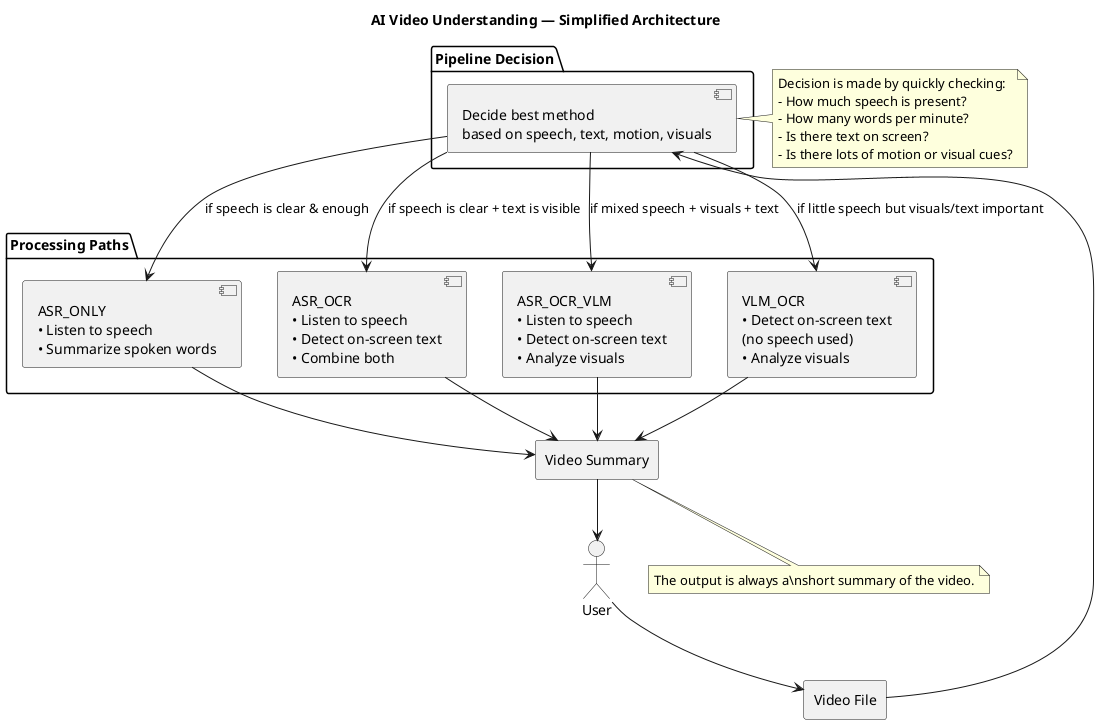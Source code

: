@startuml
title AI Video Understanding — Simplified Architecture

actor User
rectangle "Video File" as Video
rectangle "Video Summary" as Summary

package "Pipeline Decision" {
  [Decide best method\nbased on speech, text, motion, visuals] as Decide
}

package "Processing Paths" {
  [ASR_ONLY\n• Listen to speech\n• Summarize spoken words] as ASR_ONLY
  [ASR_OCR\n• Listen to speech\n• Detect on-screen text\n• Combine both] as ASR_OCR
  [ASR_OCR_VLM\n• Listen to speech\n• Detect on-screen text\n• Analyze visuals] as ASR_OCR_VLM
  [VLM_OCR\n• Detect on-screen text\n(no speech used)\n• Analyze visuals]  as VLM_OCR
}

User --> Video
Video --> Decide
Decide --> ASR_ONLY : if speech is clear & enough
Decide --> ASR_OCR : if speech is clear + text is visible
Decide --> ASR_OCR_VLM : if mixed speech + visuals + text
Decide --> VLM_OCR : if little speech but visuals/text important

ASR_ONLY --> Summary
ASR_OCR --> Summary
ASR_OCR_VLM --> Summary
VLM_OCR --> Summary
Summary --> User

note right of Decide
Decision is made by quickly checking:
- How much speech is present?
- How many words per minute?
- Is there text on screen?
- Is there lots of motion or visual cues?
end note

note bottom of Summary
The output is always a\nshort summary of the video.
end note

@enduml
